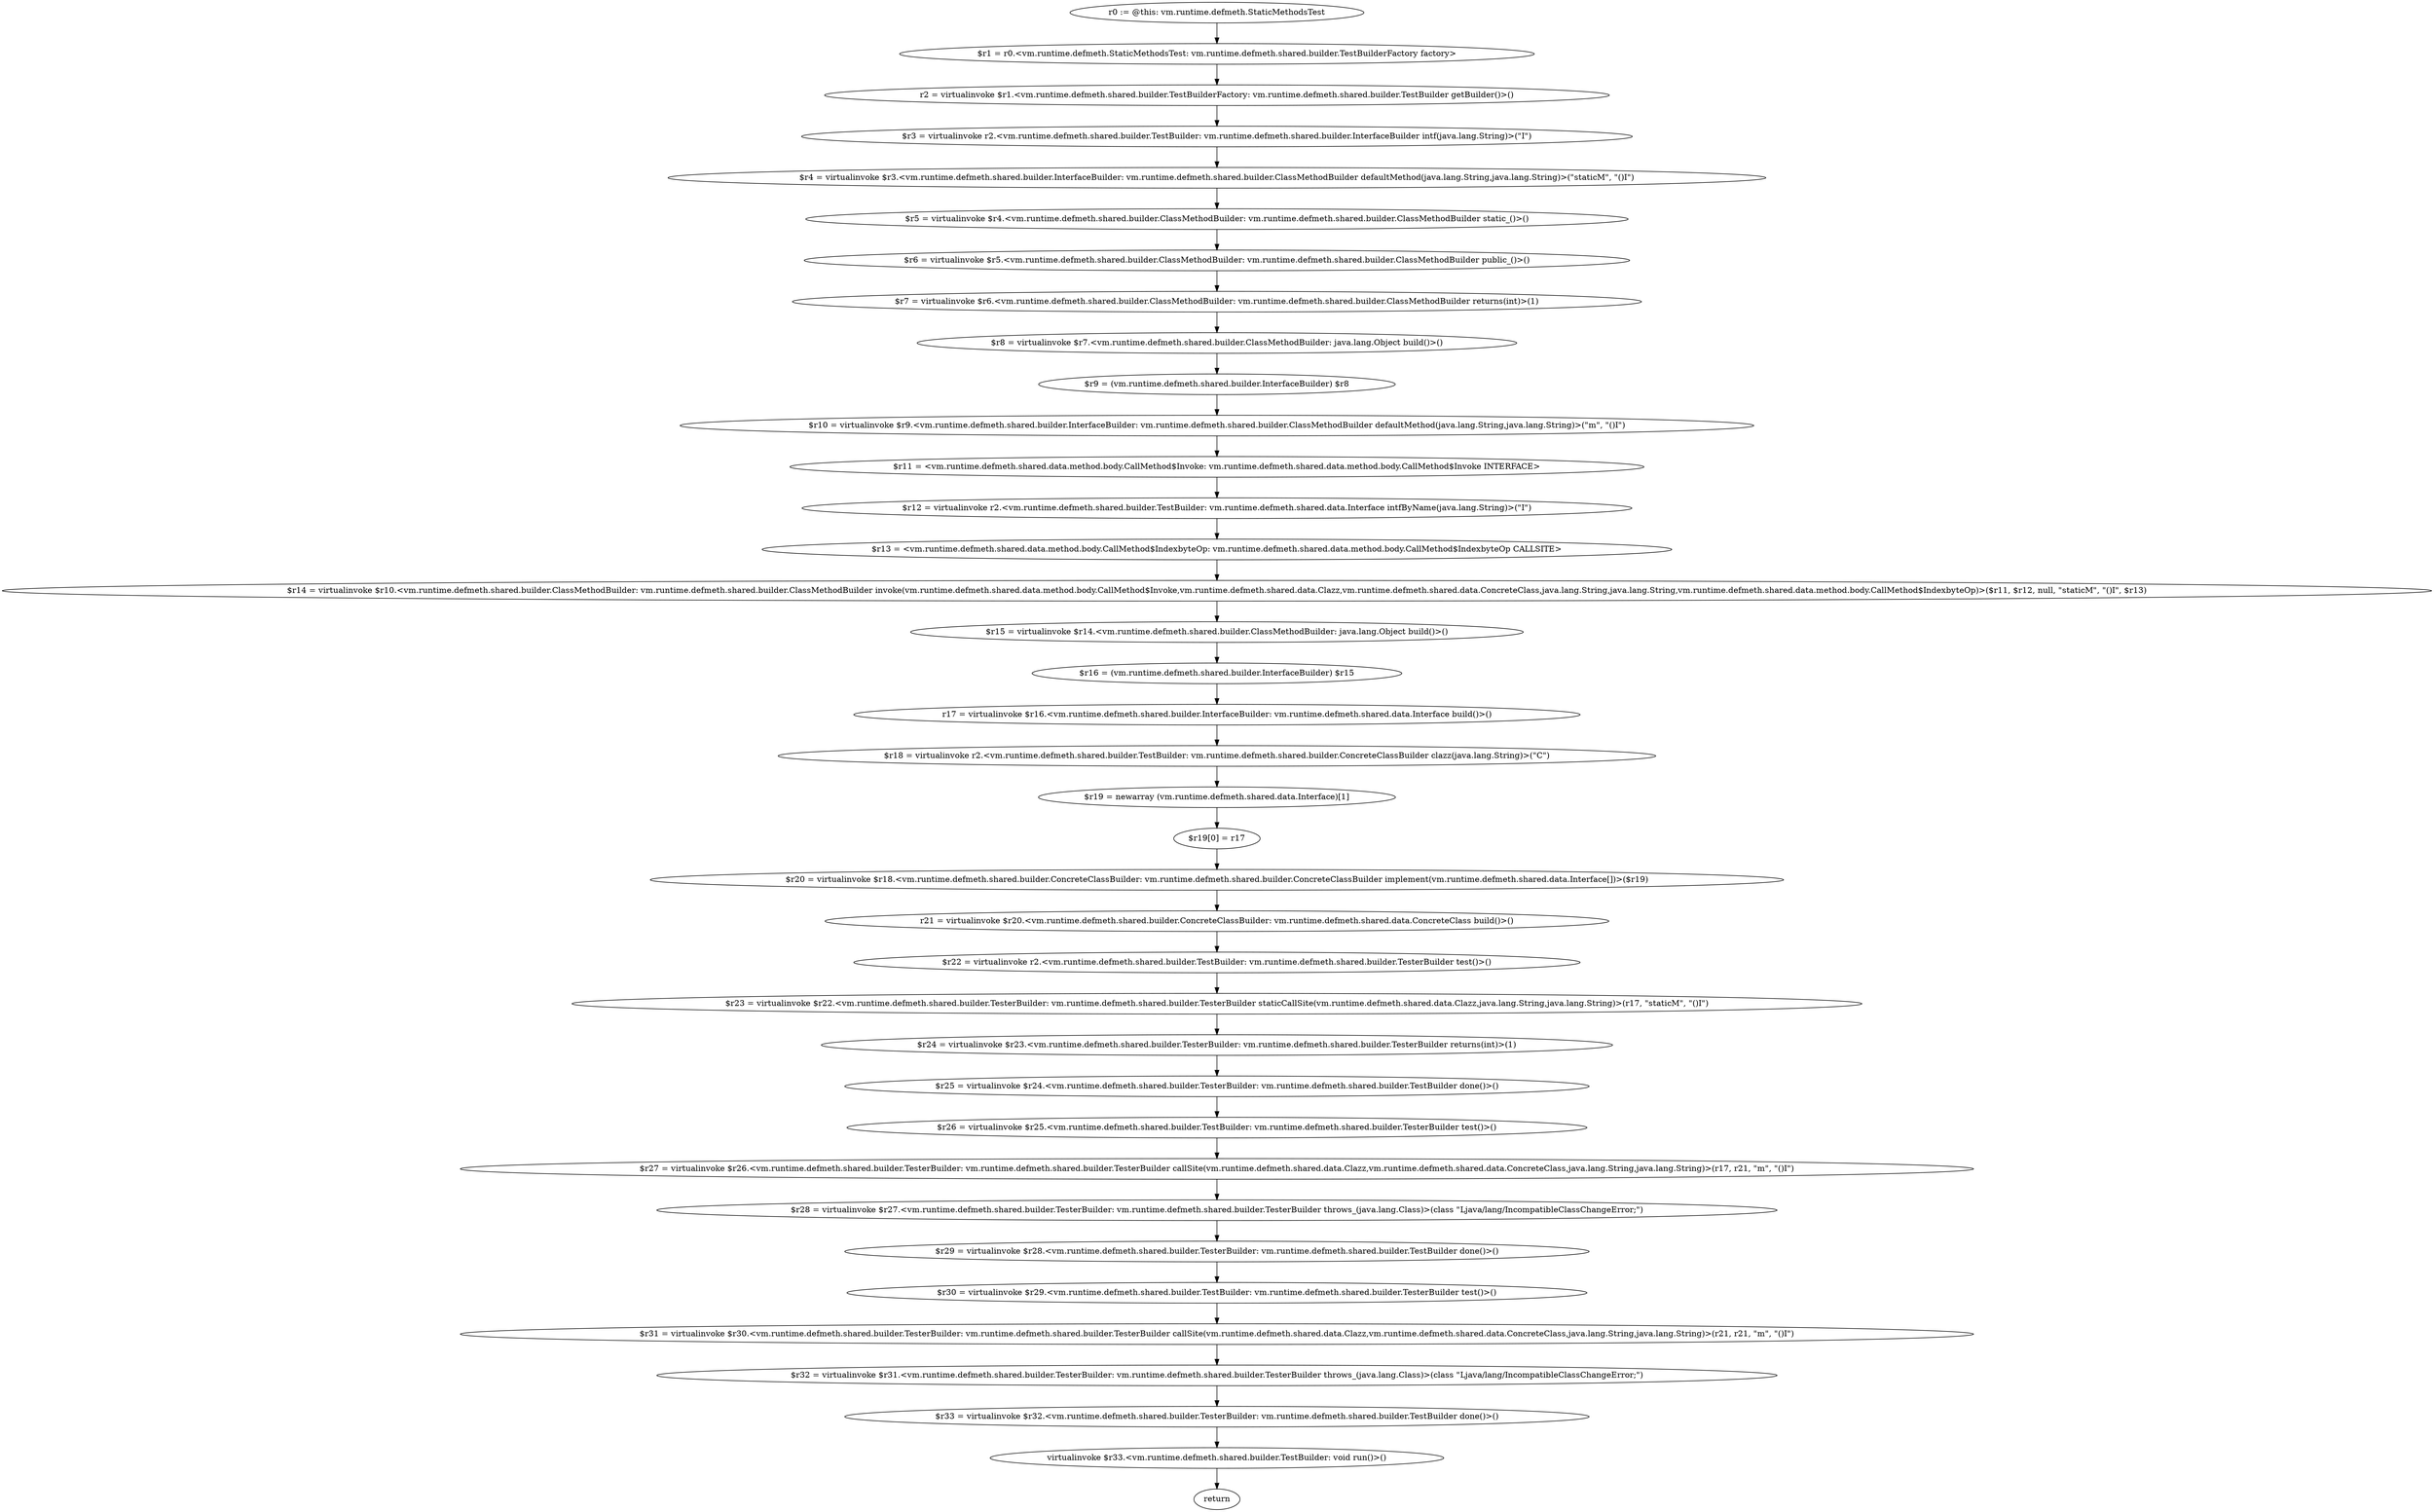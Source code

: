 digraph "unitGraph" {
    "r0 := @this: vm.runtime.defmeth.StaticMethodsTest"
    "$r1 = r0.<vm.runtime.defmeth.StaticMethodsTest: vm.runtime.defmeth.shared.builder.TestBuilderFactory factory>"
    "r2 = virtualinvoke $r1.<vm.runtime.defmeth.shared.builder.TestBuilderFactory: vm.runtime.defmeth.shared.builder.TestBuilder getBuilder()>()"
    "$r3 = virtualinvoke r2.<vm.runtime.defmeth.shared.builder.TestBuilder: vm.runtime.defmeth.shared.builder.InterfaceBuilder intf(java.lang.String)>(\"I\")"
    "$r4 = virtualinvoke $r3.<vm.runtime.defmeth.shared.builder.InterfaceBuilder: vm.runtime.defmeth.shared.builder.ClassMethodBuilder defaultMethod(java.lang.String,java.lang.String)>(\"staticM\", \"()I\")"
    "$r5 = virtualinvoke $r4.<vm.runtime.defmeth.shared.builder.ClassMethodBuilder: vm.runtime.defmeth.shared.builder.ClassMethodBuilder static_()>()"
    "$r6 = virtualinvoke $r5.<vm.runtime.defmeth.shared.builder.ClassMethodBuilder: vm.runtime.defmeth.shared.builder.ClassMethodBuilder public_()>()"
    "$r7 = virtualinvoke $r6.<vm.runtime.defmeth.shared.builder.ClassMethodBuilder: vm.runtime.defmeth.shared.builder.ClassMethodBuilder returns(int)>(1)"
    "$r8 = virtualinvoke $r7.<vm.runtime.defmeth.shared.builder.ClassMethodBuilder: java.lang.Object build()>()"
    "$r9 = (vm.runtime.defmeth.shared.builder.InterfaceBuilder) $r8"
    "$r10 = virtualinvoke $r9.<vm.runtime.defmeth.shared.builder.InterfaceBuilder: vm.runtime.defmeth.shared.builder.ClassMethodBuilder defaultMethod(java.lang.String,java.lang.String)>(\"m\", \"()I\")"
    "$r11 = <vm.runtime.defmeth.shared.data.method.body.CallMethod$Invoke: vm.runtime.defmeth.shared.data.method.body.CallMethod$Invoke INTERFACE>"
    "$r12 = virtualinvoke r2.<vm.runtime.defmeth.shared.builder.TestBuilder: vm.runtime.defmeth.shared.data.Interface intfByName(java.lang.String)>(\"I\")"
    "$r13 = <vm.runtime.defmeth.shared.data.method.body.CallMethod$IndexbyteOp: vm.runtime.defmeth.shared.data.method.body.CallMethod$IndexbyteOp CALLSITE>"
    "$r14 = virtualinvoke $r10.<vm.runtime.defmeth.shared.builder.ClassMethodBuilder: vm.runtime.defmeth.shared.builder.ClassMethodBuilder invoke(vm.runtime.defmeth.shared.data.method.body.CallMethod$Invoke,vm.runtime.defmeth.shared.data.Clazz,vm.runtime.defmeth.shared.data.ConcreteClass,java.lang.String,java.lang.String,vm.runtime.defmeth.shared.data.method.body.CallMethod$IndexbyteOp)>($r11, $r12, null, \"staticM\", \"()I\", $r13)"
    "$r15 = virtualinvoke $r14.<vm.runtime.defmeth.shared.builder.ClassMethodBuilder: java.lang.Object build()>()"
    "$r16 = (vm.runtime.defmeth.shared.builder.InterfaceBuilder) $r15"
    "r17 = virtualinvoke $r16.<vm.runtime.defmeth.shared.builder.InterfaceBuilder: vm.runtime.defmeth.shared.data.Interface build()>()"
    "$r18 = virtualinvoke r2.<vm.runtime.defmeth.shared.builder.TestBuilder: vm.runtime.defmeth.shared.builder.ConcreteClassBuilder clazz(java.lang.String)>(\"C\")"
    "$r19 = newarray (vm.runtime.defmeth.shared.data.Interface)[1]"
    "$r19[0] = r17"
    "$r20 = virtualinvoke $r18.<vm.runtime.defmeth.shared.builder.ConcreteClassBuilder: vm.runtime.defmeth.shared.builder.ConcreteClassBuilder implement(vm.runtime.defmeth.shared.data.Interface[])>($r19)"
    "r21 = virtualinvoke $r20.<vm.runtime.defmeth.shared.builder.ConcreteClassBuilder: vm.runtime.defmeth.shared.data.ConcreteClass build()>()"
    "$r22 = virtualinvoke r2.<vm.runtime.defmeth.shared.builder.TestBuilder: vm.runtime.defmeth.shared.builder.TesterBuilder test()>()"
    "$r23 = virtualinvoke $r22.<vm.runtime.defmeth.shared.builder.TesterBuilder: vm.runtime.defmeth.shared.builder.TesterBuilder staticCallSite(vm.runtime.defmeth.shared.data.Clazz,java.lang.String,java.lang.String)>(r17, \"staticM\", \"()I\")"
    "$r24 = virtualinvoke $r23.<vm.runtime.defmeth.shared.builder.TesterBuilder: vm.runtime.defmeth.shared.builder.TesterBuilder returns(int)>(1)"
    "$r25 = virtualinvoke $r24.<vm.runtime.defmeth.shared.builder.TesterBuilder: vm.runtime.defmeth.shared.builder.TestBuilder done()>()"
    "$r26 = virtualinvoke $r25.<vm.runtime.defmeth.shared.builder.TestBuilder: vm.runtime.defmeth.shared.builder.TesterBuilder test()>()"
    "$r27 = virtualinvoke $r26.<vm.runtime.defmeth.shared.builder.TesterBuilder: vm.runtime.defmeth.shared.builder.TesterBuilder callSite(vm.runtime.defmeth.shared.data.Clazz,vm.runtime.defmeth.shared.data.ConcreteClass,java.lang.String,java.lang.String)>(r17, r21, \"m\", \"()I\")"
    "$r28 = virtualinvoke $r27.<vm.runtime.defmeth.shared.builder.TesterBuilder: vm.runtime.defmeth.shared.builder.TesterBuilder throws_(java.lang.Class)>(class \"Ljava/lang/IncompatibleClassChangeError;\")"
    "$r29 = virtualinvoke $r28.<vm.runtime.defmeth.shared.builder.TesterBuilder: vm.runtime.defmeth.shared.builder.TestBuilder done()>()"
    "$r30 = virtualinvoke $r29.<vm.runtime.defmeth.shared.builder.TestBuilder: vm.runtime.defmeth.shared.builder.TesterBuilder test()>()"
    "$r31 = virtualinvoke $r30.<vm.runtime.defmeth.shared.builder.TesterBuilder: vm.runtime.defmeth.shared.builder.TesterBuilder callSite(vm.runtime.defmeth.shared.data.Clazz,vm.runtime.defmeth.shared.data.ConcreteClass,java.lang.String,java.lang.String)>(r21, r21, \"m\", \"()I\")"
    "$r32 = virtualinvoke $r31.<vm.runtime.defmeth.shared.builder.TesterBuilder: vm.runtime.defmeth.shared.builder.TesterBuilder throws_(java.lang.Class)>(class \"Ljava/lang/IncompatibleClassChangeError;\")"
    "$r33 = virtualinvoke $r32.<vm.runtime.defmeth.shared.builder.TesterBuilder: vm.runtime.defmeth.shared.builder.TestBuilder done()>()"
    "virtualinvoke $r33.<vm.runtime.defmeth.shared.builder.TestBuilder: void run()>()"
    "return"
    "r0 := @this: vm.runtime.defmeth.StaticMethodsTest"->"$r1 = r0.<vm.runtime.defmeth.StaticMethodsTest: vm.runtime.defmeth.shared.builder.TestBuilderFactory factory>";
    "$r1 = r0.<vm.runtime.defmeth.StaticMethodsTest: vm.runtime.defmeth.shared.builder.TestBuilderFactory factory>"->"r2 = virtualinvoke $r1.<vm.runtime.defmeth.shared.builder.TestBuilderFactory: vm.runtime.defmeth.shared.builder.TestBuilder getBuilder()>()";
    "r2 = virtualinvoke $r1.<vm.runtime.defmeth.shared.builder.TestBuilderFactory: vm.runtime.defmeth.shared.builder.TestBuilder getBuilder()>()"->"$r3 = virtualinvoke r2.<vm.runtime.defmeth.shared.builder.TestBuilder: vm.runtime.defmeth.shared.builder.InterfaceBuilder intf(java.lang.String)>(\"I\")";
    "$r3 = virtualinvoke r2.<vm.runtime.defmeth.shared.builder.TestBuilder: vm.runtime.defmeth.shared.builder.InterfaceBuilder intf(java.lang.String)>(\"I\")"->"$r4 = virtualinvoke $r3.<vm.runtime.defmeth.shared.builder.InterfaceBuilder: vm.runtime.defmeth.shared.builder.ClassMethodBuilder defaultMethod(java.lang.String,java.lang.String)>(\"staticM\", \"()I\")";
    "$r4 = virtualinvoke $r3.<vm.runtime.defmeth.shared.builder.InterfaceBuilder: vm.runtime.defmeth.shared.builder.ClassMethodBuilder defaultMethod(java.lang.String,java.lang.String)>(\"staticM\", \"()I\")"->"$r5 = virtualinvoke $r4.<vm.runtime.defmeth.shared.builder.ClassMethodBuilder: vm.runtime.defmeth.shared.builder.ClassMethodBuilder static_()>()";
    "$r5 = virtualinvoke $r4.<vm.runtime.defmeth.shared.builder.ClassMethodBuilder: vm.runtime.defmeth.shared.builder.ClassMethodBuilder static_()>()"->"$r6 = virtualinvoke $r5.<vm.runtime.defmeth.shared.builder.ClassMethodBuilder: vm.runtime.defmeth.shared.builder.ClassMethodBuilder public_()>()";
    "$r6 = virtualinvoke $r5.<vm.runtime.defmeth.shared.builder.ClassMethodBuilder: vm.runtime.defmeth.shared.builder.ClassMethodBuilder public_()>()"->"$r7 = virtualinvoke $r6.<vm.runtime.defmeth.shared.builder.ClassMethodBuilder: vm.runtime.defmeth.shared.builder.ClassMethodBuilder returns(int)>(1)";
    "$r7 = virtualinvoke $r6.<vm.runtime.defmeth.shared.builder.ClassMethodBuilder: vm.runtime.defmeth.shared.builder.ClassMethodBuilder returns(int)>(1)"->"$r8 = virtualinvoke $r7.<vm.runtime.defmeth.shared.builder.ClassMethodBuilder: java.lang.Object build()>()";
    "$r8 = virtualinvoke $r7.<vm.runtime.defmeth.shared.builder.ClassMethodBuilder: java.lang.Object build()>()"->"$r9 = (vm.runtime.defmeth.shared.builder.InterfaceBuilder) $r8";
    "$r9 = (vm.runtime.defmeth.shared.builder.InterfaceBuilder) $r8"->"$r10 = virtualinvoke $r9.<vm.runtime.defmeth.shared.builder.InterfaceBuilder: vm.runtime.defmeth.shared.builder.ClassMethodBuilder defaultMethod(java.lang.String,java.lang.String)>(\"m\", \"()I\")";
    "$r10 = virtualinvoke $r9.<vm.runtime.defmeth.shared.builder.InterfaceBuilder: vm.runtime.defmeth.shared.builder.ClassMethodBuilder defaultMethod(java.lang.String,java.lang.String)>(\"m\", \"()I\")"->"$r11 = <vm.runtime.defmeth.shared.data.method.body.CallMethod$Invoke: vm.runtime.defmeth.shared.data.method.body.CallMethod$Invoke INTERFACE>";
    "$r11 = <vm.runtime.defmeth.shared.data.method.body.CallMethod$Invoke: vm.runtime.defmeth.shared.data.method.body.CallMethod$Invoke INTERFACE>"->"$r12 = virtualinvoke r2.<vm.runtime.defmeth.shared.builder.TestBuilder: vm.runtime.defmeth.shared.data.Interface intfByName(java.lang.String)>(\"I\")";
    "$r12 = virtualinvoke r2.<vm.runtime.defmeth.shared.builder.TestBuilder: vm.runtime.defmeth.shared.data.Interface intfByName(java.lang.String)>(\"I\")"->"$r13 = <vm.runtime.defmeth.shared.data.method.body.CallMethod$IndexbyteOp: vm.runtime.defmeth.shared.data.method.body.CallMethod$IndexbyteOp CALLSITE>";
    "$r13 = <vm.runtime.defmeth.shared.data.method.body.CallMethod$IndexbyteOp: vm.runtime.defmeth.shared.data.method.body.CallMethod$IndexbyteOp CALLSITE>"->"$r14 = virtualinvoke $r10.<vm.runtime.defmeth.shared.builder.ClassMethodBuilder: vm.runtime.defmeth.shared.builder.ClassMethodBuilder invoke(vm.runtime.defmeth.shared.data.method.body.CallMethod$Invoke,vm.runtime.defmeth.shared.data.Clazz,vm.runtime.defmeth.shared.data.ConcreteClass,java.lang.String,java.lang.String,vm.runtime.defmeth.shared.data.method.body.CallMethod$IndexbyteOp)>($r11, $r12, null, \"staticM\", \"()I\", $r13)";
    "$r14 = virtualinvoke $r10.<vm.runtime.defmeth.shared.builder.ClassMethodBuilder: vm.runtime.defmeth.shared.builder.ClassMethodBuilder invoke(vm.runtime.defmeth.shared.data.method.body.CallMethod$Invoke,vm.runtime.defmeth.shared.data.Clazz,vm.runtime.defmeth.shared.data.ConcreteClass,java.lang.String,java.lang.String,vm.runtime.defmeth.shared.data.method.body.CallMethod$IndexbyteOp)>($r11, $r12, null, \"staticM\", \"()I\", $r13)"->"$r15 = virtualinvoke $r14.<vm.runtime.defmeth.shared.builder.ClassMethodBuilder: java.lang.Object build()>()";
    "$r15 = virtualinvoke $r14.<vm.runtime.defmeth.shared.builder.ClassMethodBuilder: java.lang.Object build()>()"->"$r16 = (vm.runtime.defmeth.shared.builder.InterfaceBuilder) $r15";
    "$r16 = (vm.runtime.defmeth.shared.builder.InterfaceBuilder) $r15"->"r17 = virtualinvoke $r16.<vm.runtime.defmeth.shared.builder.InterfaceBuilder: vm.runtime.defmeth.shared.data.Interface build()>()";
    "r17 = virtualinvoke $r16.<vm.runtime.defmeth.shared.builder.InterfaceBuilder: vm.runtime.defmeth.shared.data.Interface build()>()"->"$r18 = virtualinvoke r2.<vm.runtime.defmeth.shared.builder.TestBuilder: vm.runtime.defmeth.shared.builder.ConcreteClassBuilder clazz(java.lang.String)>(\"C\")";
    "$r18 = virtualinvoke r2.<vm.runtime.defmeth.shared.builder.TestBuilder: vm.runtime.defmeth.shared.builder.ConcreteClassBuilder clazz(java.lang.String)>(\"C\")"->"$r19 = newarray (vm.runtime.defmeth.shared.data.Interface)[1]";
    "$r19 = newarray (vm.runtime.defmeth.shared.data.Interface)[1]"->"$r19[0] = r17";
    "$r19[0] = r17"->"$r20 = virtualinvoke $r18.<vm.runtime.defmeth.shared.builder.ConcreteClassBuilder: vm.runtime.defmeth.shared.builder.ConcreteClassBuilder implement(vm.runtime.defmeth.shared.data.Interface[])>($r19)";
    "$r20 = virtualinvoke $r18.<vm.runtime.defmeth.shared.builder.ConcreteClassBuilder: vm.runtime.defmeth.shared.builder.ConcreteClassBuilder implement(vm.runtime.defmeth.shared.data.Interface[])>($r19)"->"r21 = virtualinvoke $r20.<vm.runtime.defmeth.shared.builder.ConcreteClassBuilder: vm.runtime.defmeth.shared.data.ConcreteClass build()>()";
    "r21 = virtualinvoke $r20.<vm.runtime.defmeth.shared.builder.ConcreteClassBuilder: vm.runtime.defmeth.shared.data.ConcreteClass build()>()"->"$r22 = virtualinvoke r2.<vm.runtime.defmeth.shared.builder.TestBuilder: vm.runtime.defmeth.shared.builder.TesterBuilder test()>()";
    "$r22 = virtualinvoke r2.<vm.runtime.defmeth.shared.builder.TestBuilder: vm.runtime.defmeth.shared.builder.TesterBuilder test()>()"->"$r23 = virtualinvoke $r22.<vm.runtime.defmeth.shared.builder.TesterBuilder: vm.runtime.defmeth.shared.builder.TesterBuilder staticCallSite(vm.runtime.defmeth.shared.data.Clazz,java.lang.String,java.lang.String)>(r17, \"staticM\", \"()I\")";
    "$r23 = virtualinvoke $r22.<vm.runtime.defmeth.shared.builder.TesterBuilder: vm.runtime.defmeth.shared.builder.TesterBuilder staticCallSite(vm.runtime.defmeth.shared.data.Clazz,java.lang.String,java.lang.String)>(r17, \"staticM\", \"()I\")"->"$r24 = virtualinvoke $r23.<vm.runtime.defmeth.shared.builder.TesterBuilder: vm.runtime.defmeth.shared.builder.TesterBuilder returns(int)>(1)";
    "$r24 = virtualinvoke $r23.<vm.runtime.defmeth.shared.builder.TesterBuilder: vm.runtime.defmeth.shared.builder.TesterBuilder returns(int)>(1)"->"$r25 = virtualinvoke $r24.<vm.runtime.defmeth.shared.builder.TesterBuilder: vm.runtime.defmeth.shared.builder.TestBuilder done()>()";
    "$r25 = virtualinvoke $r24.<vm.runtime.defmeth.shared.builder.TesterBuilder: vm.runtime.defmeth.shared.builder.TestBuilder done()>()"->"$r26 = virtualinvoke $r25.<vm.runtime.defmeth.shared.builder.TestBuilder: vm.runtime.defmeth.shared.builder.TesterBuilder test()>()";
    "$r26 = virtualinvoke $r25.<vm.runtime.defmeth.shared.builder.TestBuilder: vm.runtime.defmeth.shared.builder.TesterBuilder test()>()"->"$r27 = virtualinvoke $r26.<vm.runtime.defmeth.shared.builder.TesterBuilder: vm.runtime.defmeth.shared.builder.TesterBuilder callSite(vm.runtime.defmeth.shared.data.Clazz,vm.runtime.defmeth.shared.data.ConcreteClass,java.lang.String,java.lang.String)>(r17, r21, \"m\", \"()I\")";
    "$r27 = virtualinvoke $r26.<vm.runtime.defmeth.shared.builder.TesterBuilder: vm.runtime.defmeth.shared.builder.TesterBuilder callSite(vm.runtime.defmeth.shared.data.Clazz,vm.runtime.defmeth.shared.data.ConcreteClass,java.lang.String,java.lang.String)>(r17, r21, \"m\", \"()I\")"->"$r28 = virtualinvoke $r27.<vm.runtime.defmeth.shared.builder.TesterBuilder: vm.runtime.defmeth.shared.builder.TesterBuilder throws_(java.lang.Class)>(class \"Ljava/lang/IncompatibleClassChangeError;\")";
    "$r28 = virtualinvoke $r27.<vm.runtime.defmeth.shared.builder.TesterBuilder: vm.runtime.defmeth.shared.builder.TesterBuilder throws_(java.lang.Class)>(class \"Ljava/lang/IncompatibleClassChangeError;\")"->"$r29 = virtualinvoke $r28.<vm.runtime.defmeth.shared.builder.TesterBuilder: vm.runtime.defmeth.shared.builder.TestBuilder done()>()";
    "$r29 = virtualinvoke $r28.<vm.runtime.defmeth.shared.builder.TesterBuilder: vm.runtime.defmeth.shared.builder.TestBuilder done()>()"->"$r30 = virtualinvoke $r29.<vm.runtime.defmeth.shared.builder.TestBuilder: vm.runtime.defmeth.shared.builder.TesterBuilder test()>()";
    "$r30 = virtualinvoke $r29.<vm.runtime.defmeth.shared.builder.TestBuilder: vm.runtime.defmeth.shared.builder.TesterBuilder test()>()"->"$r31 = virtualinvoke $r30.<vm.runtime.defmeth.shared.builder.TesterBuilder: vm.runtime.defmeth.shared.builder.TesterBuilder callSite(vm.runtime.defmeth.shared.data.Clazz,vm.runtime.defmeth.shared.data.ConcreteClass,java.lang.String,java.lang.String)>(r21, r21, \"m\", \"()I\")";
    "$r31 = virtualinvoke $r30.<vm.runtime.defmeth.shared.builder.TesterBuilder: vm.runtime.defmeth.shared.builder.TesterBuilder callSite(vm.runtime.defmeth.shared.data.Clazz,vm.runtime.defmeth.shared.data.ConcreteClass,java.lang.String,java.lang.String)>(r21, r21, \"m\", \"()I\")"->"$r32 = virtualinvoke $r31.<vm.runtime.defmeth.shared.builder.TesterBuilder: vm.runtime.defmeth.shared.builder.TesterBuilder throws_(java.lang.Class)>(class \"Ljava/lang/IncompatibleClassChangeError;\")";
    "$r32 = virtualinvoke $r31.<vm.runtime.defmeth.shared.builder.TesterBuilder: vm.runtime.defmeth.shared.builder.TesterBuilder throws_(java.lang.Class)>(class \"Ljava/lang/IncompatibleClassChangeError;\")"->"$r33 = virtualinvoke $r32.<vm.runtime.defmeth.shared.builder.TesterBuilder: vm.runtime.defmeth.shared.builder.TestBuilder done()>()";
    "$r33 = virtualinvoke $r32.<vm.runtime.defmeth.shared.builder.TesterBuilder: vm.runtime.defmeth.shared.builder.TestBuilder done()>()"->"virtualinvoke $r33.<vm.runtime.defmeth.shared.builder.TestBuilder: void run()>()";
    "virtualinvoke $r33.<vm.runtime.defmeth.shared.builder.TestBuilder: void run()>()"->"return";
}
